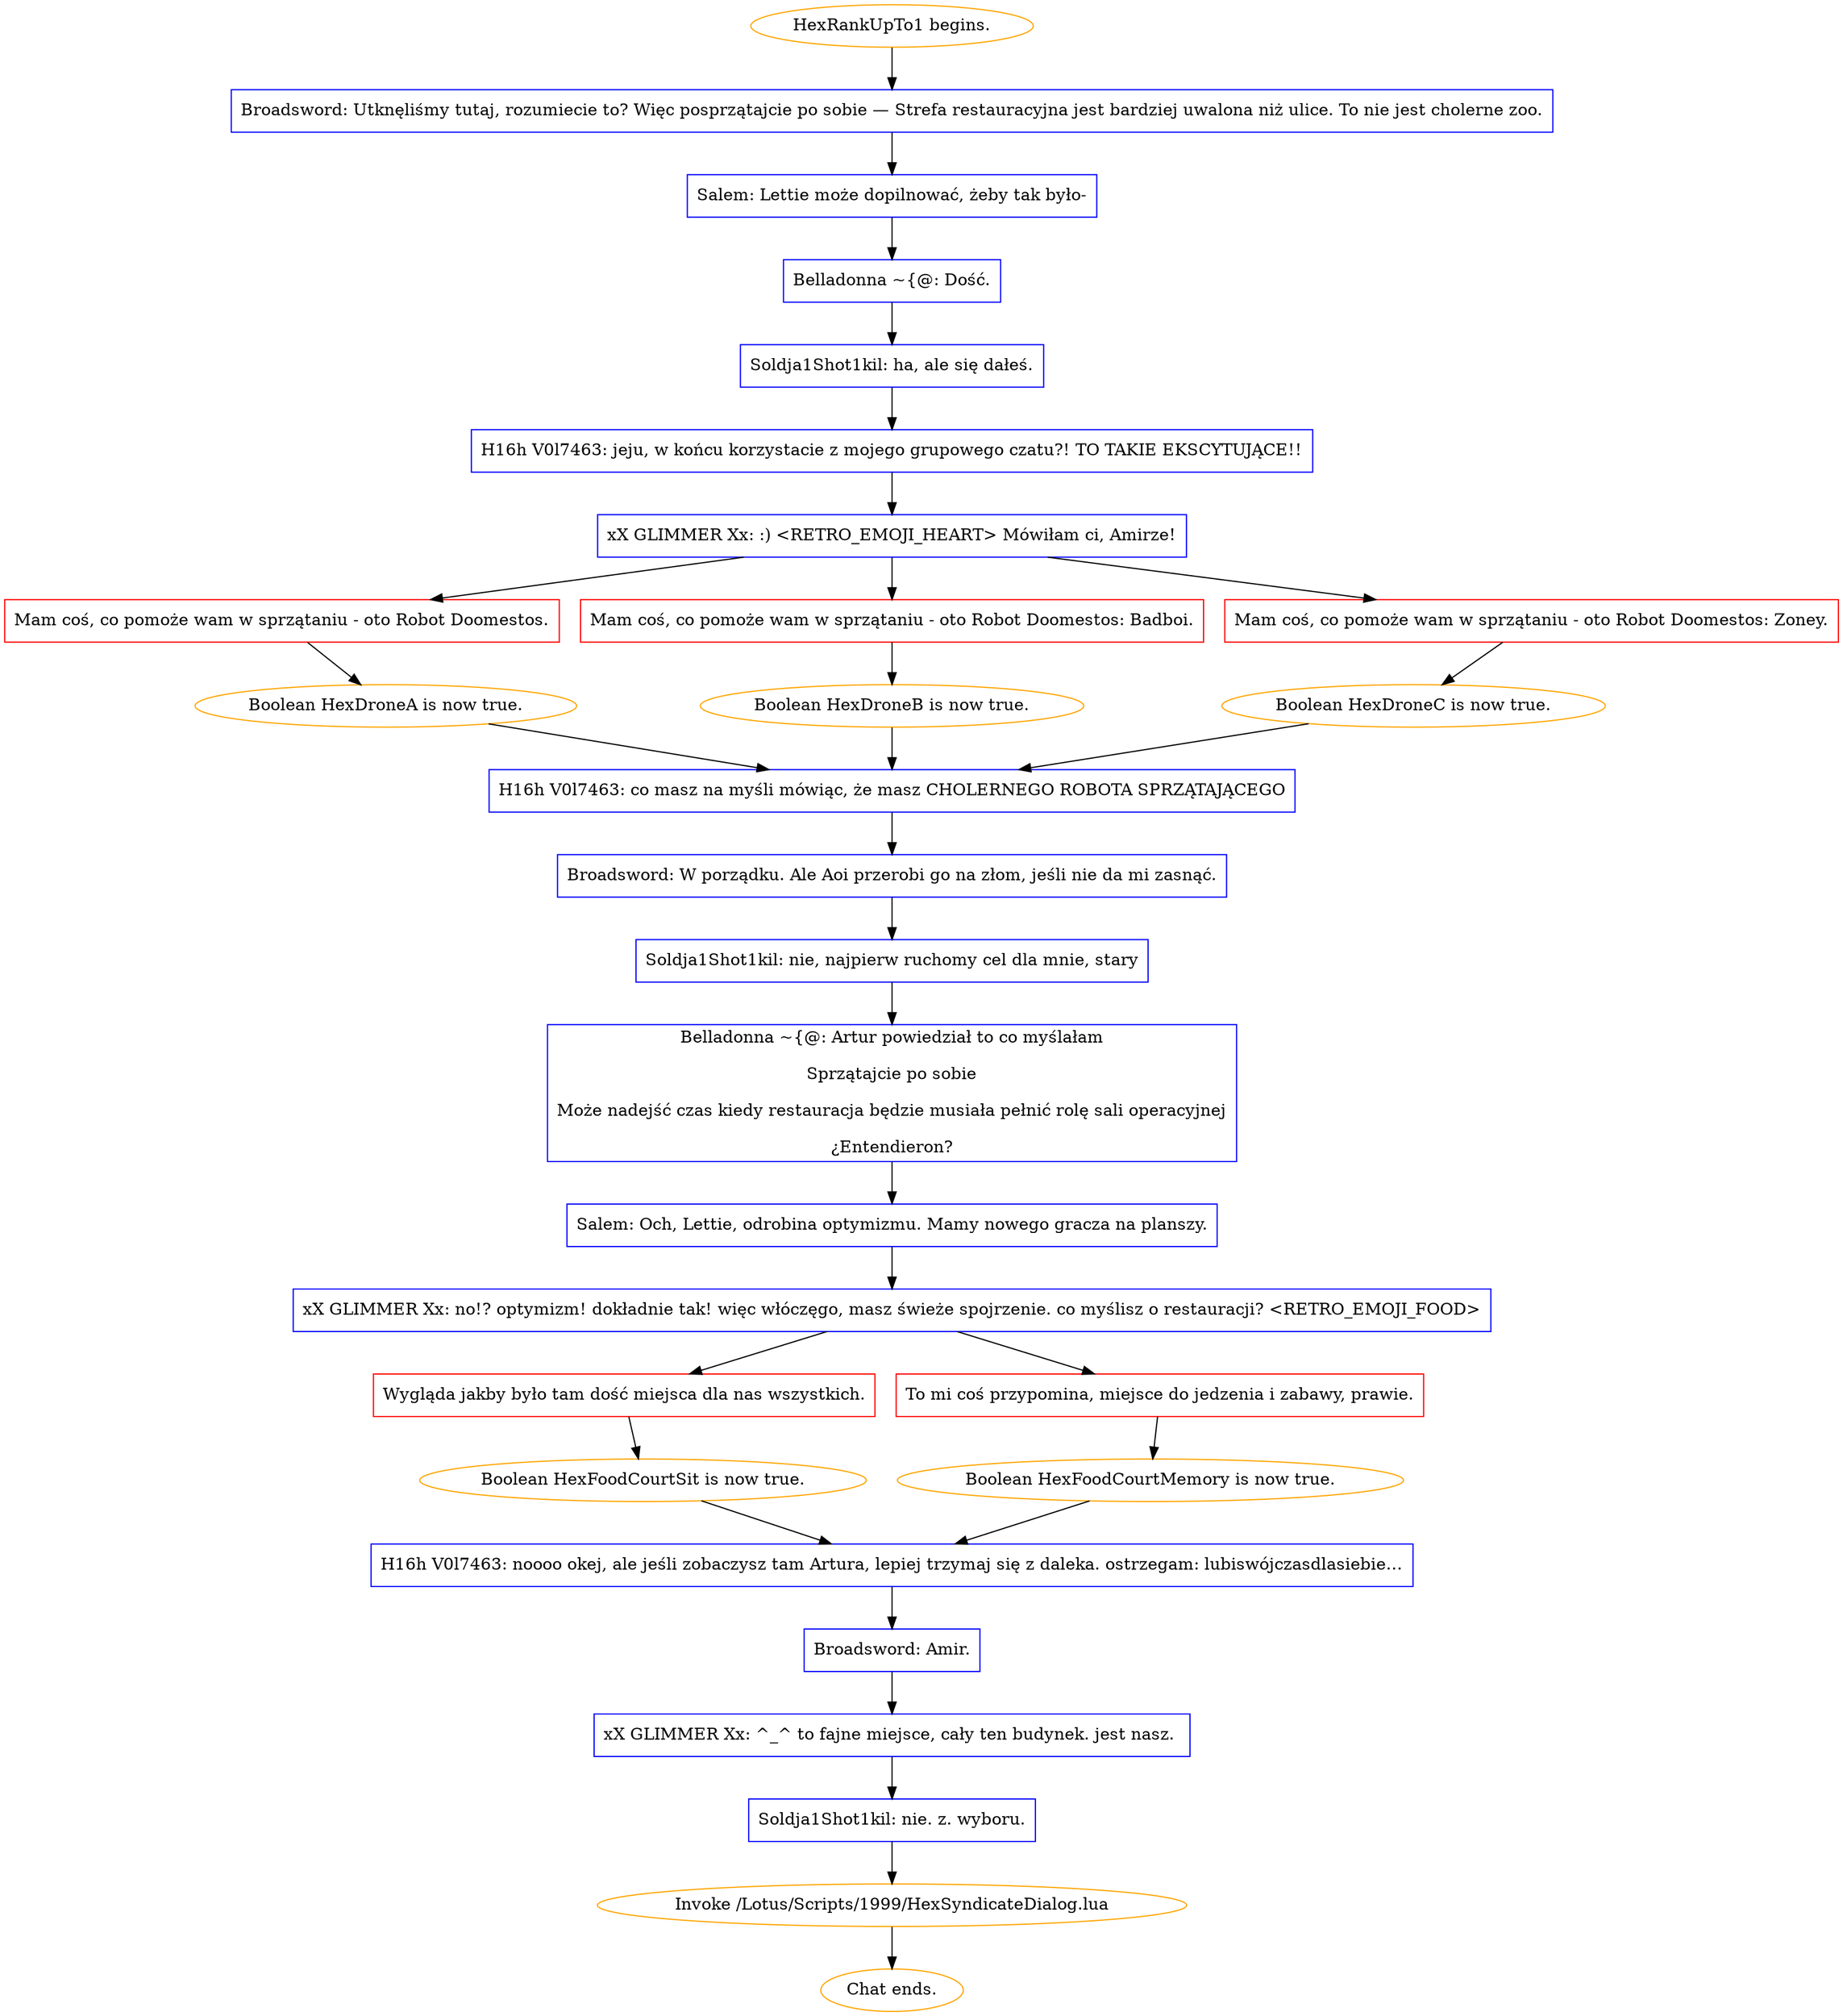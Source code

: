 digraph {
	"HexRankUpTo1 begins." [color=orange];
		"HexRankUpTo1 begins." -> j3787213214;
	j3787213214 [label="Broadsword: Utknęliśmy tutaj, rozumiecie to? Więc posprzątajcie po sobie — Strefa restauracyjna jest bardziej uwalona niż ulice. To nie jest cholerne zoo.",shape=box,color=blue];
		j3787213214 -> j1268108624;
	j1268108624 [label="Salem: Lettie może dopilnować, żeby tak było-",shape=box,color=blue];
		j1268108624 -> j3100093347;
	j3100093347 [label="Belladonna ~{@: Dość.",shape=box,color=blue];
		j3100093347 -> j1477230;
	j1477230 [label="Soldja1Shot1kil: ha, ale się dałeś.",shape=box,color=blue];
		j1477230 -> j1275422524;
	j1275422524 [label="H16h V0l7463: jeju, w końcu korzystacie z mojego grupowego czatu?! TO TAKIE EKSCYTUJĄCE!!",shape=box,color=blue];
		j1275422524 -> j1643145855;
	j1643145855 [label="xX GLIMMER Xx: :) <RETRO_EMOJI_HEART> Mówiłam ci, Amirze!",shape=box,color=blue];
		j1643145855 -> j4095839957;
		j1643145855 -> j3212189188;
		j1643145855 -> j3063604067;
	j4095839957 [label="Mam coś, co pomoże wam w sprzątaniu - oto Robot Doomestos.",shape=box,color=red];
		j4095839957 -> j1985567776;
	j3212189188 [label="Mam coś, co pomoże wam w sprzątaniu - oto Robot Doomestos: Badboi.",shape=box,color=red];
		j3212189188 -> j2359513371;
	j3063604067 [label="Mam coś, co pomoże wam w sprzątaniu - oto Robot Doomestos: Zoney.",shape=box,color=red];
		j3063604067 -> j644984829;
	j1985567776 [label="Boolean HexDroneA is now true.",color=orange];
		j1985567776 -> j2763191757;
	j2359513371 [label="Boolean HexDroneB is now true.",color=orange];
		j2359513371 -> j2763191757;
	j644984829 [label="Boolean HexDroneC is now true.",color=orange];
		j644984829 -> j2763191757;
	j2763191757 [label="H16h V0l7463: co masz na myśli mówiąc, że masz CHOLERNEGO ROBOTA SPRZĄTAJĄCEGO",shape=box,color=blue];
		j2763191757 -> j3697242180;
	j3697242180 [label="Broadsword: W porządku. Ale Aoi przerobi go na złom, jeśli nie da mi zasnąć.",shape=box,color=blue];
		j3697242180 -> j1109544455;
	j1109544455 [label="Soldja1Shot1kil: nie, najpierw ruchomy cel dla mnie, stary",shape=box,color=blue];
		j1109544455 -> j4193579927;
	j4193579927 [label="Belladonna ~{@: Artur powiedział to co myślałam
Sprzątajcie po sobie
Może nadejść czas kiedy restauracja będzie musiała pełnić rolę sali operacyjnej
¿Entendieron?",shape=box,color=blue];
		j4193579927 -> j737845136;
	j737845136 [label="Salem: Och, Lettie, odrobina optymizmu. Mamy nowego gracza na planszy.",shape=box,color=blue];
		j737845136 -> j135409638;
	j135409638 [label="xX GLIMMER Xx: no!? optymizm! dokładnie tak! więc włóczęgo, masz świeże spojrzenie. co myślisz o restauracji? <RETRO_EMOJI_FOOD>",shape=box,color=blue];
		j135409638 -> j369796462;
		j135409638 -> j1425986901;
	j369796462 [label="Wygląda jakby było tam dość miejsca dla nas wszystkich.",shape=box,color=red];
		j369796462 -> j159107623;
	j1425986901 [label="To mi coś przypomina, miejsce do jedzenia i zabawy, prawie.",shape=box,color=red];
		j1425986901 -> j1116463381;
	j159107623 [label="Boolean HexFoodCourtSit is now true.",color=orange];
		j159107623 -> j799739936;
	j1116463381 [label="Boolean HexFoodCourtMemory is now true.",color=orange];
		j1116463381 -> j799739936;
	j799739936 [label="H16h V0l7463: noooo okej, ale jeśli zobaczysz tam Artura, lepiej trzymaj się z daleka. ostrzegam: lubiswójczasdlasiebie…",shape=box,color=blue];
		j799739936 -> j858177847;
	j858177847 [label="Broadsword: Amir.",shape=box,color=blue];
		j858177847 -> j3057275727;
	j3057275727 [label="xX GLIMMER Xx: ^_^ to fajne miejsce, cały ten budynek. jest nasz. ",shape=box,color=blue];
		j3057275727 -> j1688833542;
	j1688833542 [label="Soldja1Shot1kil: nie. z. wyboru.",shape=box,color=blue];
		j1688833542 -> j4049880475;
	j4049880475 [label="Invoke /Lotus/Scripts/1999/HexSyndicateDialog.lua",color=orange];
		j4049880475 -> "Chat ends.";
	"Chat ends." [color=orange];
}